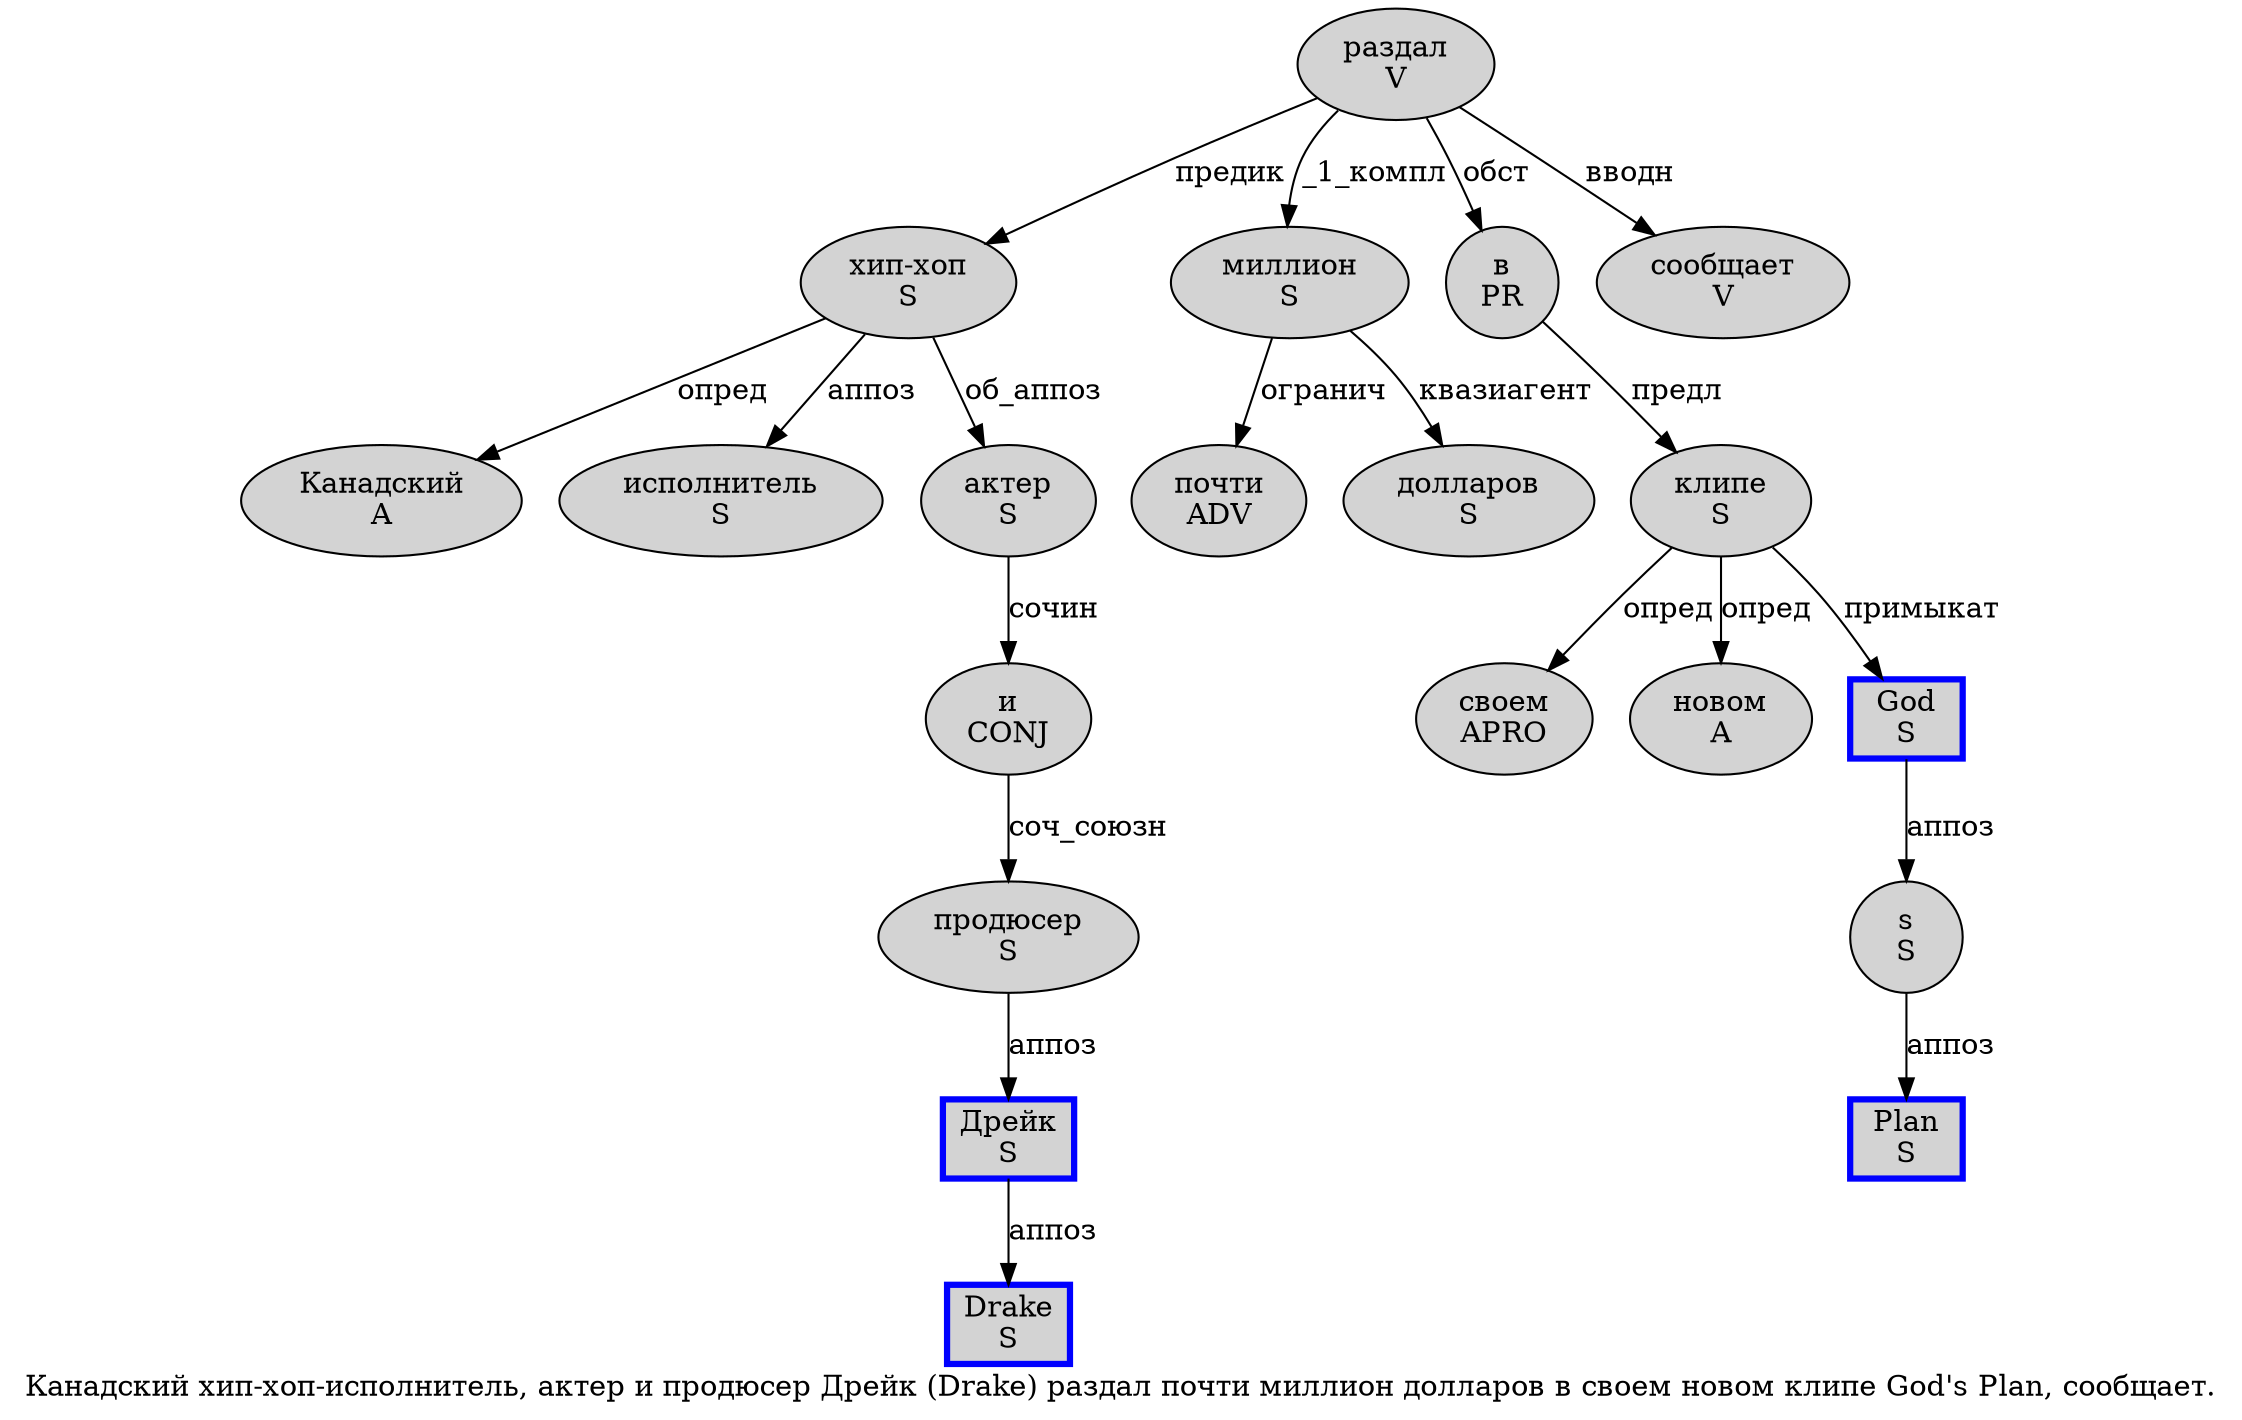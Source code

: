 digraph SENTENCE_1711 {
	graph [label="Канадский хип-хоп-исполнитель, актер и продюсер Дрейк (Drake) раздал почти миллион долларов в своем новом клипе God's Plan, сообщает."]
	node [style=filled]
		0 [label="Канадский
A" color="" fillcolor=lightgray penwidth=1 shape=ellipse]
		1 [label="хип-хоп
S" color="" fillcolor=lightgray penwidth=1 shape=ellipse]
		3 [label="исполнитель
S" color="" fillcolor=lightgray penwidth=1 shape=ellipse]
		5 [label="актер
S" color="" fillcolor=lightgray penwidth=1 shape=ellipse]
		6 [label="и
CONJ" color="" fillcolor=lightgray penwidth=1 shape=ellipse]
		7 [label="продюсер
S" color="" fillcolor=lightgray penwidth=1 shape=ellipse]
		8 [label="Дрейк
S" color=blue fillcolor=lightgray penwidth=3 shape=box]
		10 [label="Drake
S" color=blue fillcolor=lightgray penwidth=3 shape=box]
		12 [label="раздал
V" color="" fillcolor=lightgray penwidth=1 shape=ellipse]
		13 [label="почти
ADV" color="" fillcolor=lightgray penwidth=1 shape=ellipse]
		14 [label="миллион
S" color="" fillcolor=lightgray penwidth=1 shape=ellipse]
		15 [label="долларов
S" color="" fillcolor=lightgray penwidth=1 shape=ellipse]
		16 [label="в
PR" color="" fillcolor=lightgray penwidth=1 shape=ellipse]
		17 [label="своем
APRO" color="" fillcolor=lightgray penwidth=1 shape=ellipse]
		18 [label="новом
A" color="" fillcolor=lightgray penwidth=1 shape=ellipse]
		19 [label="клипе
S" color="" fillcolor=lightgray penwidth=1 shape=ellipse]
		20 [label="God
S" color=blue fillcolor=lightgray penwidth=3 shape=box]
		22 [label="s
S" color="" fillcolor=lightgray penwidth=1 shape=ellipse]
		23 [label="Plan
S" color=blue fillcolor=lightgray penwidth=3 shape=box]
		25 [label="сообщает
V" color="" fillcolor=lightgray penwidth=1 shape=ellipse]
			16 -> 19 [label="предл"]
			1 -> 0 [label="опред"]
			1 -> 3 [label="аппоз"]
			1 -> 5 [label="об_аппоз"]
			8 -> 10 [label="аппоз"]
			6 -> 7 [label="соч_союзн"]
			14 -> 13 [label="огранич"]
			14 -> 15 [label="квазиагент"]
			5 -> 6 [label="сочин"]
			20 -> 22 [label="аппоз"]
			7 -> 8 [label="аппоз"]
			22 -> 23 [label="аппоз"]
			12 -> 1 [label="предик"]
			12 -> 14 [label="_1_компл"]
			12 -> 16 [label="обст"]
			12 -> 25 [label="вводн"]
			19 -> 17 [label="опред"]
			19 -> 18 [label="опред"]
			19 -> 20 [label="примыкат"]
}